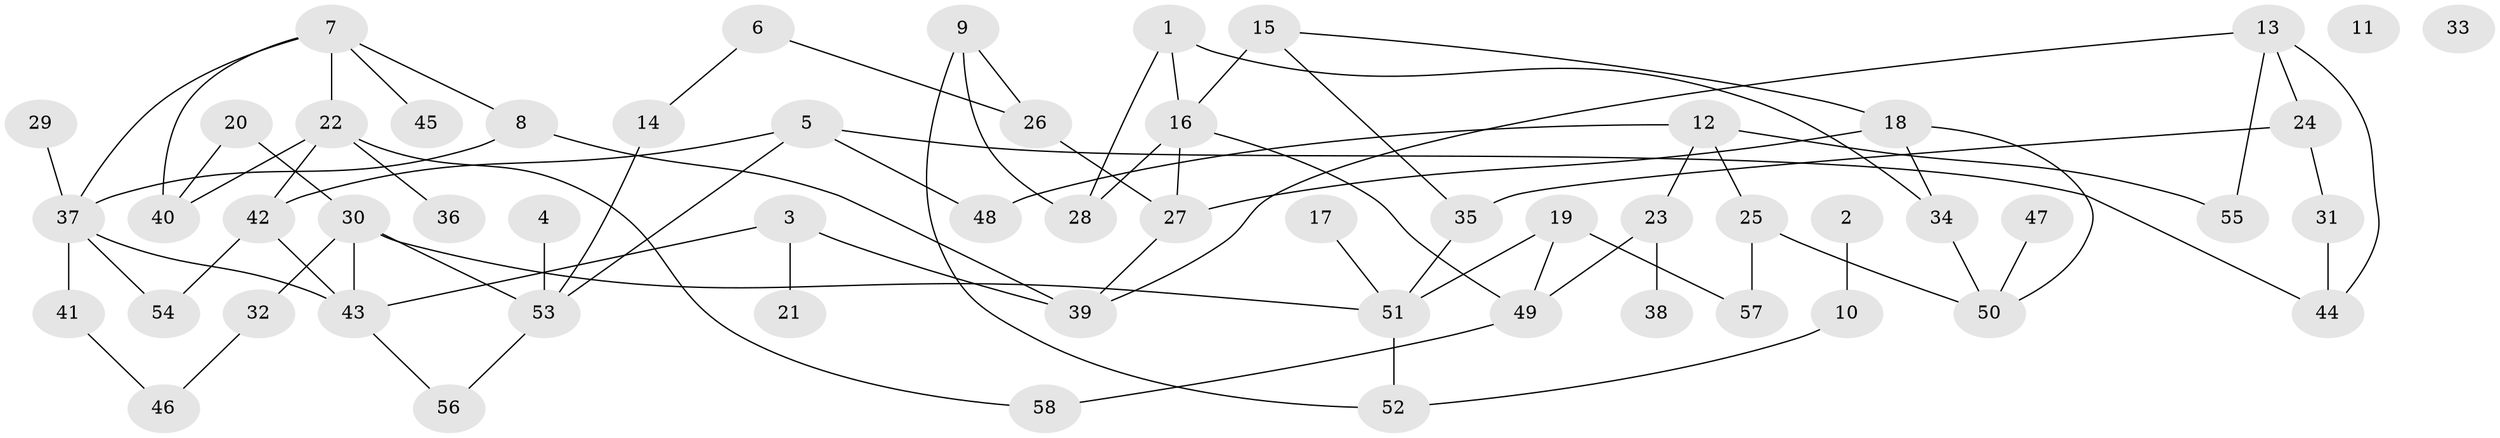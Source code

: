 // Generated by graph-tools (version 1.1) at 2025/49/03/09/25 03:49:06]
// undirected, 58 vertices, 81 edges
graph export_dot {
graph [start="1"]
  node [color=gray90,style=filled];
  1;
  2;
  3;
  4;
  5;
  6;
  7;
  8;
  9;
  10;
  11;
  12;
  13;
  14;
  15;
  16;
  17;
  18;
  19;
  20;
  21;
  22;
  23;
  24;
  25;
  26;
  27;
  28;
  29;
  30;
  31;
  32;
  33;
  34;
  35;
  36;
  37;
  38;
  39;
  40;
  41;
  42;
  43;
  44;
  45;
  46;
  47;
  48;
  49;
  50;
  51;
  52;
  53;
  54;
  55;
  56;
  57;
  58;
  1 -- 16;
  1 -- 28;
  1 -- 34;
  2 -- 10;
  3 -- 21;
  3 -- 39;
  3 -- 43;
  4 -- 53;
  5 -- 42;
  5 -- 44;
  5 -- 48;
  5 -- 53;
  6 -- 14;
  6 -- 26;
  7 -- 8;
  7 -- 22;
  7 -- 37;
  7 -- 40;
  7 -- 45;
  8 -- 37;
  8 -- 39;
  9 -- 26;
  9 -- 28;
  9 -- 52;
  10 -- 52;
  12 -- 23;
  12 -- 25;
  12 -- 48;
  12 -- 55;
  13 -- 24;
  13 -- 39;
  13 -- 44;
  13 -- 55;
  14 -- 53;
  15 -- 16;
  15 -- 18;
  15 -- 35;
  16 -- 27;
  16 -- 28;
  16 -- 49;
  17 -- 51;
  18 -- 27;
  18 -- 34;
  18 -- 50;
  19 -- 49;
  19 -- 51;
  19 -- 57;
  20 -- 30;
  20 -- 40;
  22 -- 36;
  22 -- 40;
  22 -- 42;
  22 -- 58;
  23 -- 38;
  23 -- 49;
  24 -- 31;
  24 -- 35;
  25 -- 50;
  25 -- 57;
  26 -- 27;
  27 -- 39;
  29 -- 37;
  30 -- 32;
  30 -- 43;
  30 -- 51;
  30 -- 53;
  31 -- 44;
  32 -- 46;
  34 -- 50;
  35 -- 51;
  37 -- 41;
  37 -- 43;
  37 -- 54;
  41 -- 46;
  42 -- 43;
  42 -- 54;
  43 -- 56;
  47 -- 50;
  49 -- 58;
  51 -- 52;
  53 -- 56;
}
